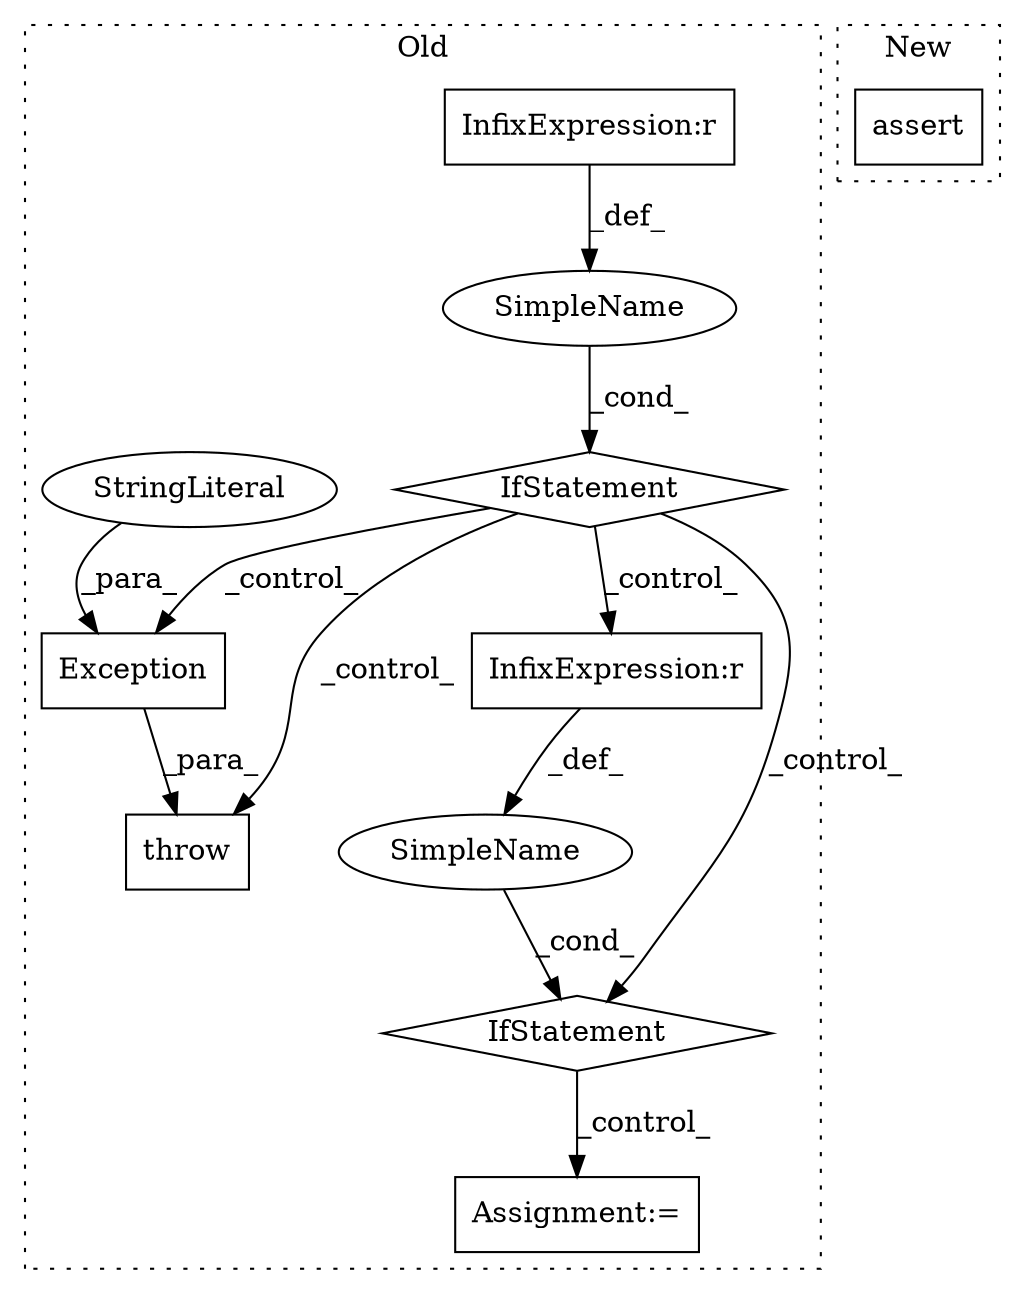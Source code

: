 digraph G {
subgraph cluster0 {
1 [label="Exception" a="32" s="8213,8288" l="10,1" shape="box"];
3 [label="throw" a="53" s="8207" l="6" shape="box"];
4 [label="StringLiteral" a="45" s="8223" l="65" shape="ellipse"];
5 [label="SimpleName" a="42" s="" l="" shape="ellipse"];
6 [label="IfStatement" a="25" s="8161,8197" l="4,2" shape="diamond"];
7 [label="InfixExpression:r" a="27" s="8178" l="4" shape="box"];
8 [label="Assignment:=" a="7" s="8533,8632" l="69,2" shape="box"];
9 [label="IfStatement" a="25" s="8301,8323" l="4,2" shape="diamond"];
10 [label="SimpleName" a="42" s="" l="" shape="ellipse"];
11 [label="InfixExpression:r" a="27" s="8318" l="4" shape="box"];
label = "Old";
style="dotted";
}
subgraph cluster1 {
2 [label="assert" a="6" s="2796" l="7" shape="box"];
label = "New";
style="dotted";
}
1 -> 3 [label="_para_"];
4 -> 1 [label="_para_"];
5 -> 6 [label="_cond_"];
6 -> 3 [label="_control_"];
6 -> 11 [label="_control_"];
6 -> 1 [label="_control_"];
6 -> 9 [label="_control_"];
7 -> 5 [label="_def_"];
9 -> 8 [label="_control_"];
10 -> 9 [label="_cond_"];
11 -> 10 [label="_def_"];
}